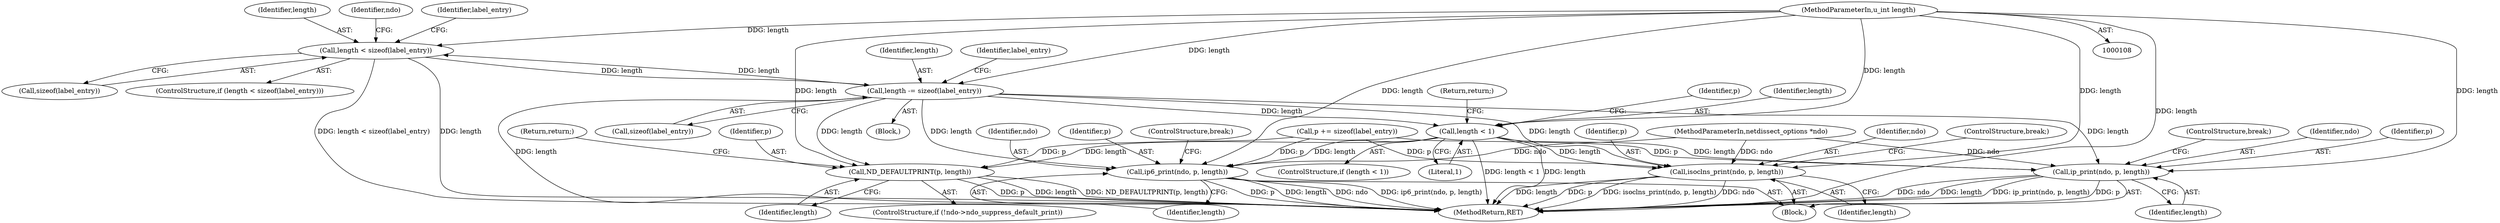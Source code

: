 digraph "0_tcpdump_1dcd10aceabbc03bf571ea32b892c522cbe923de_11@API" {
"1000138" [label="(Call,length < sizeof(label_entry))"];
"1000221" [label="(Call,length -= sizeof(label_entry))"];
"1000138" [label="(Call,length < sizeof(label_entry))"];
"1000111" [label="(MethodParameterIn,u_int length)"];
"1000248" [label="(Call,length < 1)"];
"1000311" [label="(Call,ND_DEFAULTPRINT(p, length))"];
"1000328" [label="(Call,ip_print(ndo, p, length))"];
"1000334" [label="(Call,ip6_print(ndo, p, length))"];
"1000340" [label="(Call,isoclns_print(ndo, p, length))"];
"1000353" [label="(MethodReturn,RET)"];
"1000334" [label="(Call,ip6_print(ndo, p, length))"];
"1000306" [label="(ControlStructure,if (!ndo->ndo_suppress_default_print))"];
"1000335" [label="(Identifier,ndo)"];
"1000341" [label="(Identifier,ndo)"];
"1000314" [label="(Return,return;)"];
"1000255" [label="(Identifier,p)"];
"1000217" [label="(Call,p += sizeof(label_entry))"];
"1000139" [label="(Identifier,length)"];
"1000111" [label="(MethodParameterIn,u_int length)"];
"1000336" [label="(Identifier,p)"];
"1000311" [label="(Call,ND_DEFAULTPRINT(p, length))"];
"1000328" [label="(Call,ip_print(ndo, p, length))"];
"1000312" [label="(Identifier,p)"];
"1000326" [label="(Block,)"];
"1000249" [label="(Identifier,length)"];
"1000140" [label="(Call,sizeof(label_entry))"];
"1000247" [label="(ControlStructure,if (length < 1))"];
"1000313" [label="(Identifier,length)"];
"1000252" [label="(Return,return;)"];
"1000248" [label="(Call,length < 1)"];
"1000222" [label="(Identifier,length)"];
"1000340" [label="(Call,isoclns_print(ndo, p, length))"];
"1000332" [label="(ControlStructure,break;)"];
"1000227" [label="(Identifier,label_entry)"];
"1000344" [label="(ControlStructure,break;)"];
"1000223" [label="(Call,sizeof(label_entry))"];
"1000329" [label="(Identifier,ndo)"];
"1000109" [label="(MethodParameterIn,netdissect_options *ndo)"];
"1000330" [label="(Identifier,p)"];
"1000138" [label="(Call,length < sizeof(label_entry))"];
"1000331" [label="(Identifier,length)"];
"1000343" [label="(Identifier,length)"];
"1000342" [label="(Identifier,p)"];
"1000131" [label="(Block,)"];
"1000338" [label="(ControlStructure,break;)"];
"1000250" [label="(Literal,1)"];
"1000137" [label="(ControlStructure,if (length < sizeof(label_entry)))"];
"1000337" [label="(Identifier,length)"];
"1000221" [label="(Call,length -= sizeof(label_entry))"];
"1000145" [label="(Identifier,ndo)"];
"1000151" [label="(Identifier,label_entry)"];
"1000138" -> "1000137"  [label="AST: "];
"1000138" -> "1000140"  [label="CFG: "];
"1000139" -> "1000138"  [label="AST: "];
"1000140" -> "1000138"  [label="AST: "];
"1000145" -> "1000138"  [label="CFG: "];
"1000151" -> "1000138"  [label="CFG: "];
"1000138" -> "1000353"  [label="DDG: length < sizeof(label_entry)"];
"1000138" -> "1000353"  [label="DDG: length"];
"1000221" -> "1000138"  [label="DDG: length"];
"1000111" -> "1000138"  [label="DDG: length"];
"1000138" -> "1000221"  [label="DDG: length"];
"1000221" -> "1000131"  [label="AST: "];
"1000221" -> "1000223"  [label="CFG: "];
"1000222" -> "1000221"  [label="AST: "];
"1000223" -> "1000221"  [label="AST: "];
"1000227" -> "1000221"  [label="CFG: "];
"1000221" -> "1000353"  [label="DDG: length"];
"1000111" -> "1000221"  [label="DDG: length"];
"1000221" -> "1000248"  [label="DDG: length"];
"1000221" -> "1000311"  [label="DDG: length"];
"1000221" -> "1000328"  [label="DDG: length"];
"1000221" -> "1000334"  [label="DDG: length"];
"1000221" -> "1000340"  [label="DDG: length"];
"1000111" -> "1000108"  [label="AST: "];
"1000111" -> "1000353"  [label="DDG: length"];
"1000111" -> "1000248"  [label="DDG: length"];
"1000111" -> "1000311"  [label="DDG: length"];
"1000111" -> "1000328"  [label="DDG: length"];
"1000111" -> "1000334"  [label="DDG: length"];
"1000111" -> "1000340"  [label="DDG: length"];
"1000248" -> "1000247"  [label="AST: "];
"1000248" -> "1000250"  [label="CFG: "];
"1000249" -> "1000248"  [label="AST: "];
"1000250" -> "1000248"  [label="AST: "];
"1000252" -> "1000248"  [label="CFG: "];
"1000255" -> "1000248"  [label="CFG: "];
"1000248" -> "1000353"  [label="DDG: length < 1"];
"1000248" -> "1000353"  [label="DDG: length"];
"1000248" -> "1000311"  [label="DDG: length"];
"1000248" -> "1000328"  [label="DDG: length"];
"1000248" -> "1000334"  [label="DDG: length"];
"1000248" -> "1000340"  [label="DDG: length"];
"1000311" -> "1000306"  [label="AST: "];
"1000311" -> "1000313"  [label="CFG: "];
"1000312" -> "1000311"  [label="AST: "];
"1000313" -> "1000311"  [label="AST: "];
"1000314" -> "1000311"  [label="CFG: "];
"1000311" -> "1000353"  [label="DDG: p"];
"1000311" -> "1000353"  [label="DDG: length"];
"1000311" -> "1000353"  [label="DDG: ND_DEFAULTPRINT(p, length)"];
"1000217" -> "1000311"  [label="DDG: p"];
"1000328" -> "1000326"  [label="AST: "];
"1000328" -> "1000331"  [label="CFG: "];
"1000329" -> "1000328"  [label="AST: "];
"1000330" -> "1000328"  [label="AST: "];
"1000331" -> "1000328"  [label="AST: "];
"1000332" -> "1000328"  [label="CFG: "];
"1000328" -> "1000353"  [label="DDG: ndo"];
"1000328" -> "1000353"  [label="DDG: length"];
"1000328" -> "1000353"  [label="DDG: ip_print(ndo, p, length)"];
"1000328" -> "1000353"  [label="DDG: p"];
"1000109" -> "1000328"  [label="DDG: ndo"];
"1000217" -> "1000328"  [label="DDG: p"];
"1000334" -> "1000326"  [label="AST: "];
"1000334" -> "1000337"  [label="CFG: "];
"1000335" -> "1000334"  [label="AST: "];
"1000336" -> "1000334"  [label="AST: "];
"1000337" -> "1000334"  [label="AST: "];
"1000338" -> "1000334"  [label="CFG: "];
"1000334" -> "1000353"  [label="DDG: ip6_print(ndo, p, length)"];
"1000334" -> "1000353"  [label="DDG: p"];
"1000334" -> "1000353"  [label="DDG: length"];
"1000334" -> "1000353"  [label="DDG: ndo"];
"1000109" -> "1000334"  [label="DDG: ndo"];
"1000217" -> "1000334"  [label="DDG: p"];
"1000340" -> "1000326"  [label="AST: "];
"1000340" -> "1000343"  [label="CFG: "];
"1000341" -> "1000340"  [label="AST: "];
"1000342" -> "1000340"  [label="AST: "];
"1000343" -> "1000340"  [label="AST: "];
"1000344" -> "1000340"  [label="CFG: "];
"1000340" -> "1000353"  [label="DDG: length"];
"1000340" -> "1000353"  [label="DDG: p"];
"1000340" -> "1000353"  [label="DDG: isoclns_print(ndo, p, length)"];
"1000340" -> "1000353"  [label="DDG: ndo"];
"1000109" -> "1000340"  [label="DDG: ndo"];
"1000217" -> "1000340"  [label="DDG: p"];
}
